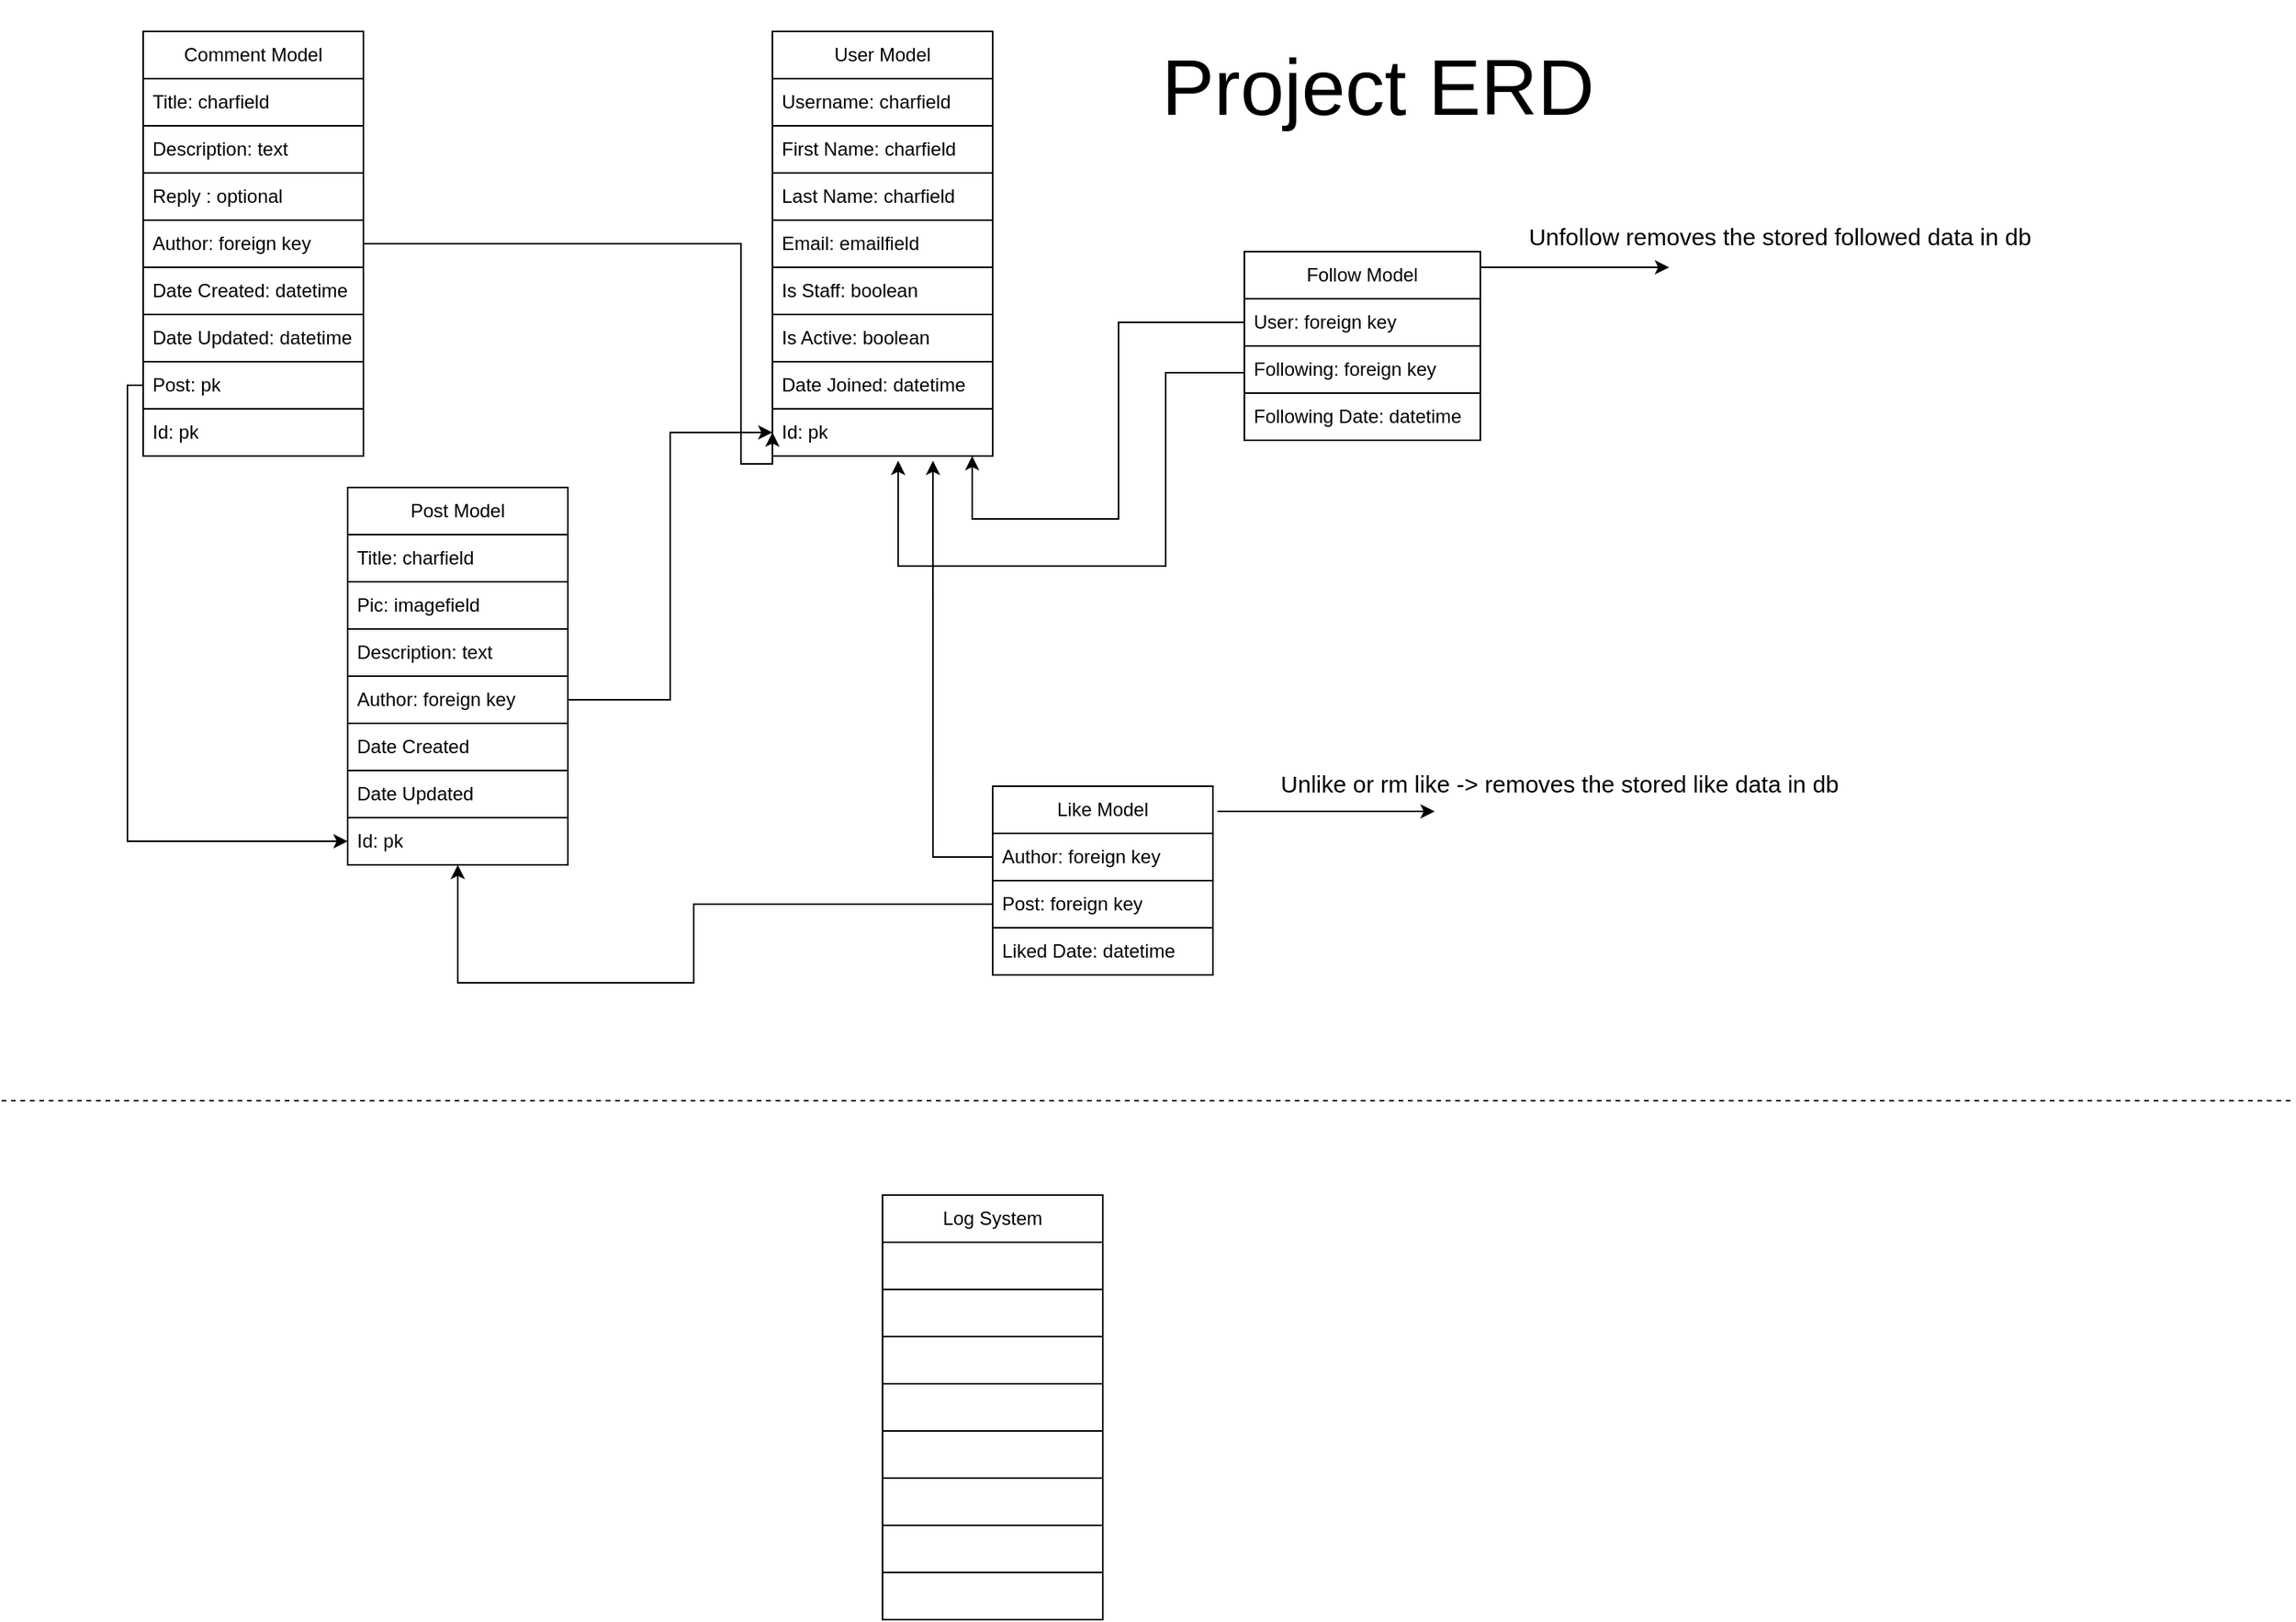 <mxfile version="24.7.14">
  <diagram name="Page-1" id="x7aqIDVy17dH3aTkpOdf">
    <mxGraphModel dx="3088" dy="675" grid="1" gridSize="10" guides="1" tooltips="1" connect="1" arrows="1" fold="1" page="1" pageScale="1" pageWidth="1654" pageHeight="1169" math="0" shadow="0">
      <root>
        <mxCell id="0" />
        <mxCell id="1" parent="0" />
        <mxCell id="oGMS3Zo7ZqheVyag8jF_-1" value="&lt;font style=&quot;font-size: 50px;&quot;&gt;Project ERD&lt;/font&gt;" style="text;html=1;align=center;verticalAlign=middle;whiteSpace=wrap;rounded=0;" parent="1" vertex="1">
          <mxGeometry x="710" y="20" width="310" height="110" as="geometry" />
        </mxCell>
        <mxCell id="oGMS3Zo7ZqheVyag8jF_-89" value="" style="group" parent="1" vertex="1" connectable="0">
          <mxGeometry x="780" y="180" width="150" height="120" as="geometry" />
        </mxCell>
        <mxCell id="oGMS3Zo7ZqheVyag8jF_-36" value="Follow Model" style="swimlane;fontStyle=0;childLayout=stackLayout;horizontal=1;startSize=30;horizontalStack=0;resizeParent=1;resizeParentMax=0;resizeLast=0;collapsible=1;marginBottom=0;whiteSpace=wrap;html=1;container=0;" parent="oGMS3Zo7ZqheVyag8jF_-89" vertex="1">
          <mxGeometry width="150" height="120" as="geometry" />
        </mxCell>
        <mxCell id="oGMS3Zo7ZqheVyag8jF_-41" value="User: foreign key" style="text;strokeColor=default;fillColor=none;align=left;verticalAlign=middle;spacingLeft=4;spacingRight=4;overflow=hidden;points=[[0,0.5],[1,0.5]];portConstraint=eastwest;rotatable=0;whiteSpace=wrap;html=1;" parent="oGMS3Zo7ZqheVyag8jF_-89" vertex="1">
          <mxGeometry y="30" width="150" height="30" as="geometry" />
        </mxCell>
        <mxCell id="oGMS3Zo7ZqheVyag8jF_-42" value="Following: foreign key" style="text;strokeColor=default;fillColor=none;align=left;verticalAlign=middle;spacingLeft=4;spacingRight=4;overflow=hidden;points=[[0,0.5],[1,0.5]];portConstraint=eastwest;rotatable=0;whiteSpace=wrap;html=1;" parent="oGMS3Zo7ZqheVyag8jF_-89" vertex="1">
          <mxGeometry y="60" width="150" height="30" as="geometry" />
        </mxCell>
        <mxCell id="oGMS3Zo7ZqheVyag8jF_-43" value="Following Date: datetime" style="text;strokeColor=none;fillColor=none;align=left;verticalAlign=middle;spacingLeft=4;spacingRight=4;overflow=hidden;points=[[0,0.5],[1,0.5]];portConstraint=eastwest;rotatable=0;whiteSpace=wrap;html=1;" parent="oGMS3Zo7ZqheVyag8jF_-89" vertex="1">
          <mxGeometry y="90" width="150" height="30" as="geometry" />
        </mxCell>
        <mxCell id="oGMS3Zo7ZqheVyag8jF_-91" value="" style="edgeStyle=orthogonalEdgeStyle;rounded=0;orthogonalLoop=1;jettySize=auto;html=1;" parent="1" edge="1">
          <mxGeometry relative="1" as="geometry">
            <mxPoint x="930" y="190" as="sourcePoint" />
            <mxPoint x="1050" y="190" as="targetPoint" />
            <Array as="points">
              <mxPoint x="1030" y="190" />
              <mxPoint x="1030" y="190" />
            </Array>
          </mxGeometry>
        </mxCell>
        <mxCell id="oGMS3Zo7ZqheVyag8jF_-92" value="Unfollow removes the stored followed data in db" style="edgeLabel;html=1;align=center;verticalAlign=middle;resizable=0;points=[];fontSize=15;" parent="oGMS3Zo7ZqheVyag8jF_-91" vertex="1" connectable="0">
          <mxGeometry x="0.993" y="-1" relative="1" as="geometry">
            <mxPoint x="70" y="-21" as="offset" />
          </mxGeometry>
        </mxCell>
        <mxCell id="oGMS3Zo7ZqheVyag8jF_-93" value="" style="group" parent="1" vertex="1" connectable="0">
          <mxGeometry x="620" y="520" width="140" height="120" as="geometry" />
        </mxCell>
        <mxCell id="oGMS3Zo7ZqheVyag8jF_-65" value="Like Model" style="swimlane;fontStyle=0;childLayout=stackLayout;horizontal=1;startSize=30;horizontalStack=0;resizeParent=1;resizeParentMax=0;resizeLast=0;collapsible=1;marginBottom=0;whiteSpace=wrap;html=1;container=0;" parent="oGMS3Zo7ZqheVyag8jF_-93" vertex="1">
          <mxGeometry width="140" height="120" as="geometry" />
        </mxCell>
        <mxCell id="oGMS3Zo7ZqheVyag8jF_-70" value="Author: foreign key" style="text;strokeColor=default;fillColor=none;align=left;verticalAlign=middle;spacingLeft=4;spacingRight=4;overflow=hidden;points=[[0,0.5],[1,0.5]];portConstraint=eastwest;rotatable=0;whiteSpace=wrap;html=1;" parent="oGMS3Zo7ZqheVyag8jF_-93" vertex="1">
          <mxGeometry y="30" width="140" height="30" as="geometry" />
        </mxCell>
        <mxCell id="oGMS3Zo7ZqheVyag8jF_-71" value="Post: foreign key" style="text;strokeColor=default;fillColor=none;align=left;verticalAlign=middle;spacingLeft=4;spacingRight=4;overflow=hidden;points=[[0,0.5],[1,0.5]];portConstraint=eastwest;rotatable=0;whiteSpace=wrap;html=1;" parent="oGMS3Zo7ZqheVyag8jF_-93" vertex="1">
          <mxGeometry y="60" width="140" height="30" as="geometry" />
        </mxCell>
        <mxCell id="oGMS3Zo7ZqheVyag8jF_-72" value="Liked Date: datetime" style="text;strokeColor=none;fillColor=none;align=left;verticalAlign=middle;spacingLeft=4;spacingRight=4;overflow=hidden;points=[[0,0.5],[1,0.5]];portConstraint=eastwest;rotatable=0;whiteSpace=wrap;html=1;" parent="oGMS3Zo7ZqheVyag8jF_-93" vertex="1">
          <mxGeometry y="90" width="140" height="30" as="geometry" />
        </mxCell>
        <mxCell id="oGMS3Zo7ZqheVyag8jF_-106" value="&lt;span style=&quot;color: rgb(0, 0, 0); font-family: Helvetica; font-size: 15px; font-style: normal; font-variant-ligatures: normal; font-variant-caps: normal; font-weight: 400; letter-spacing: normal; orphans: 2; text-align: center; text-indent: 0px; text-transform: none; widows: 2; word-spacing: 0px; -webkit-text-stroke-width: 0px; white-space: nowrap; background-color: rgb(255, 255, 255); text-decoration-thickness: initial; text-decoration-style: initial; text-decoration-color: initial; display: inline !important; float: none;&quot;&gt;Unlike or rm like -&amp;gt; removes the stored like data in db&lt;/span&gt;" style="edgeStyle=orthogonalEdgeStyle;rounded=0;orthogonalLoop=1;jettySize=auto;html=1;exitX=1.021;exitY=0.133;exitDx=0;exitDy=0;exitPerimeter=0;" parent="1" source="oGMS3Zo7ZqheVyag8jF_-65" edge="1">
          <mxGeometry x="1" y="82" relative="1" as="geometry">
            <mxPoint x="741" y="518" as="sourcePoint" />
            <mxPoint x="901" y="536" as="targetPoint" />
            <mxPoint x="80" y="64" as="offset" />
          </mxGeometry>
        </mxCell>
        <mxCell id="oGMS3Zo7ZqheVyag8jF_-118" value="" style="group" parent="1" vertex="1" connectable="0">
          <mxGeometry x="80" y="40" width="140" height="270" as="geometry" />
        </mxCell>
        <mxCell id="oGMS3Zo7ZqheVyag8jF_-114" value="" style="group" parent="oGMS3Zo7ZqheVyag8jF_-118" vertex="1" connectable="0">
          <mxGeometry width="140" height="240" as="geometry" />
        </mxCell>
        <mxCell id="oGMS3Zo7ZqheVyag8jF_-79" value="Comment Model" style="swimlane;fontStyle=0;childLayout=stackLayout;horizontal=1;startSize=30;horizontalStack=0;resizeParent=1;resizeParentMax=0;resizeLast=0;collapsible=1;marginBottom=0;whiteSpace=wrap;html=1;container=0;" parent="oGMS3Zo7ZqheVyag8jF_-114" vertex="1">
          <mxGeometry width="140" height="120" as="geometry" />
        </mxCell>
        <mxCell id="oGMS3Zo7ZqheVyag8jF_-80" value="Author: foreign key" style="text;align=left;verticalAlign=middle;spacingLeft=4;spacingRight=4;overflow=hidden;points=[[0,0.5],[1,0.5]];portConstraint=eastwest;rotatable=0;whiteSpace=wrap;html=1;shadow=0;rounded=0;strokeWidth=1;strokeColor=default;container=0;" parent="oGMS3Zo7ZqheVyag8jF_-114" vertex="1">
          <mxGeometry y="120" width="140" height="30" as="geometry" />
        </mxCell>
        <mxCell id="oGMS3Zo7ZqheVyag8jF_-81" value="Date Created: datetime" style="text;align=left;verticalAlign=middle;spacingLeft=4;spacingRight=4;overflow=hidden;points=[[0,0.5],[1,0.5]];portConstraint=eastwest;rotatable=0;whiteSpace=wrap;html=1;shadow=0;rounded=0;strokeWidth=1;strokeColor=default;container=0;" parent="oGMS3Zo7ZqheVyag8jF_-114" vertex="1">
          <mxGeometry y="150" width="140" height="30" as="geometry" />
        </mxCell>
        <mxCell id="oGMS3Zo7ZqheVyag8jF_-82" value="Date Updated: datetime" style="text;align=left;verticalAlign=middle;spacingLeft=4;spacingRight=4;overflow=hidden;points=[[0,0.5],[1,0.5]];portConstraint=eastwest;rotatable=0;whiteSpace=wrap;html=1;shadow=0;rounded=0;strokeWidth=1;strokeColor=default;container=0;" parent="oGMS3Zo7ZqheVyag8jF_-114" vertex="1">
          <mxGeometry y="180" width="140" height="30" as="geometry" />
        </mxCell>
        <mxCell id="oGMS3Zo7ZqheVyag8jF_-84" value="Title: charfield" style="text;strokeColor=default;fillColor=none;align=left;verticalAlign=middle;spacingLeft=4;spacingRight=4;overflow=hidden;points=[[0,0.5],[1,0.5]];portConstraint=eastwest;rotatable=0;whiteSpace=wrap;html=1;" parent="oGMS3Zo7ZqheVyag8jF_-114" vertex="1">
          <mxGeometry y="30" width="140" height="30" as="geometry" />
        </mxCell>
        <mxCell id="oGMS3Zo7ZqheVyag8jF_-85" value="Description: text" style="text;strokeColor=default;fillColor=none;align=left;verticalAlign=middle;spacingLeft=4;spacingRight=4;overflow=hidden;points=[[0,0.5],[1,0.5]];portConstraint=eastwest;rotatable=0;whiteSpace=wrap;html=1;" parent="oGMS3Zo7ZqheVyag8jF_-114" vertex="1">
          <mxGeometry y="60" width="140" height="30" as="geometry" />
        </mxCell>
        <mxCell id="oGMS3Zo7ZqheVyag8jF_-86" value="Reply : optional" style="text;strokeColor=none;fillColor=none;align=left;verticalAlign=middle;spacingLeft=4;spacingRight=4;overflow=hidden;points=[[0,0.5],[1,0.5]];portConstraint=eastwest;rotatable=0;whiteSpace=wrap;html=1;" parent="oGMS3Zo7ZqheVyag8jF_-114" vertex="1">
          <mxGeometry y="90" width="140" height="30" as="geometry" />
        </mxCell>
        <mxCell id="oGMS3Zo7ZqheVyag8jF_-113" value="Post: pk" style="text;align=left;verticalAlign=middle;spacingLeft=4;spacingRight=4;overflow=hidden;points=[[0,0.5],[1,0.5]];portConstraint=eastwest;rotatable=0;whiteSpace=wrap;html=1;shadow=0;rounded=0;strokeWidth=1;strokeColor=default;container=0;" parent="oGMS3Zo7ZqheVyag8jF_-114" vertex="1">
          <mxGeometry y="210" width="140" height="30" as="geometry" />
        </mxCell>
        <mxCell id="oGMS3Zo7ZqheVyag8jF_-117" value="Id: pk" style="text;align=left;verticalAlign=middle;spacingLeft=4;spacingRight=4;overflow=hidden;points=[[0,0.5],[1,0.5]];portConstraint=eastwest;rotatable=0;whiteSpace=wrap;html=1;shadow=0;rounded=0;strokeWidth=1;strokeColor=default;container=0;" parent="oGMS3Zo7ZqheVyag8jF_-118" vertex="1">
          <mxGeometry y="240" width="140" height="30" as="geometry" />
        </mxCell>
        <mxCell id="oGMS3Zo7ZqheVyag8jF_-120" value="" style="edgeStyle=orthogonalEdgeStyle;rounded=0;orthogonalLoop=1;jettySize=auto;html=1;entryX=0;entryY=0.5;entryDx=0;entryDy=0;exitX=0;exitY=0.5;exitDx=0;exitDy=0;" parent="1" source="oGMS3Zo7ZqheVyag8jF_-113" target="oGMS3Zo7ZqheVyag8jF_-123" edge="1">
          <mxGeometry relative="1" as="geometry">
            <mxPoint x="220" y="345" as="targetPoint" />
            <Array as="points">
              <mxPoint x="70" y="265" />
              <mxPoint x="70" y="555" />
            </Array>
          </mxGeometry>
        </mxCell>
        <mxCell id="oGMS3Zo7ZqheVyag8jF_-122" value="" style="group" parent="1" vertex="1" connectable="0">
          <mxGeometry x="480" y="40" width="140" height="280" as="geometry" />
        </mxCell>
        <mxCell id="oGMS3Zo7ZqheVyag8jF_-16" value="" style="group" parent="oGMS3Zo7ZqheVyag8jF_-122" vertex="1" connectable="0">
          <mxGeometry width="140" height="240" as="geometry" />
        </mxCell>
        <mxCell id="oGMS3Zo7ZqheVyag8jF_-2" value="User Model" style="swimlane;fontStyle=0;childLayout=stackLayout;horizontal=1;startSize=30;horizontalStack=0;resizeParent=1;resizeParentMax=0;resizeLast=0;collapsible=1;marginBottom=0;whiteSpace=wrap;html=1;container=0;" parent="oGMS3Zo7ZqheVyag8jF_-16" vertex="1">
          <mxGeometry width="140" height="120" as="geometry">
            <mxRectangle width="100" height="30" as="alternateBounds" />
          </mxGeometry>
        </mxCell>
        <mxCell id="oGMS3Zo7ZqheVyag8jF_-11" value="Email: emailfield" style="text;align=left;verticalAlign=middle;spacingLeft=4;spacingRight=4;overflow=hidden;points=[[0,0.5],[1,0.5]];portConstraint=eastwest;rotatable=0;whiteSpace=wrap;html=1;shadow=0;rounded=0;strokeWidth=1;strokeColor=default;container=0;" parent="oGMS3Zo7ZqheVyag8jF_-16" vertex="1">
          <mxGeometry y="120" width="140" height="30" as="geometry" />
        </mxCell>
        <mxCell id="oGMS3Zo7ZqheVyag8jF_-12" value="Is Staff: boolean" style="text;align=left;verticalAlign=middle;spacingLeft=4;spacingRight=4;overflow=hidden;points=[[0,0.5],[1,0.5]];portConstraint=eastwest;rotatable=0;whiteSpace=wrap;html=1;shadow=0;rounded=0;strokeWidth=1;strokeColor=default;container=0;" parent="oGMS3Zo7ZqheVyag8jF_-16" vertex="1">
          <mxGeometry y="150" width="140" height="30" as="geometry" />
        </mxCell>
        <mxCell id="oGMS3Zo7ZqheVyag8jF_-13" value="Is Active: boolean" style="text;align=left;verticalAlign=middle;spacingLeft=4;spacingRight=4;overflow=hidden;points=[[0,0.5],[1,0.5]];portConstraint=eastwest;rotatable=0;whiteSpace=wrap;html=1;shadow=0;rounded=0;strokeWidth=1;strokeColor=default;container=0;" parent="oGMS3Zo7ZqheVyag8jF_-16" vertex="1">
          <mxGeometry y="180" width="140" height="30" as="geometry" />
        </mxCell>
        <mxCell id="oGMS3Zo7ZqheVyag8jF_-14" value="Date Joined: datetime" style="text;align=left;verticalAlign=middle;spacingLeft=4;spacingRight=4;overflow=hidden;points=[[0,0.5],[1,0.5]];portConstraint=eastwest;rotatable=0;whiteSpace=wrap;html=1;shadow=0;rounded=0;strokeWidth=1;strokeColor=default;container=0;" parent="oGMS3Zo7ZqheVyag8jF_-16" vertex="1">
          <mxGeometry y="210" width="140" height="30" as="geometry" />
        </mxCell>
        <mxCell id="oGMS3Zo7ZqheVyag8jF_-3" value="Username: charfield" style="text;strokeColor=default;fillColor=none;align=left;verticalAlign=middle;spacingLeft=4;spacingRight=4;overflow=hidden;points=[[0,0.5],[1,0.5]];portConstraint=eastwest;rotatable=0;whiteSpace=wrap;html=1;" parent="oGMS3Zo7ZqheVyag8jF_-16" vertex="1">
          <mxGeometry y="30" width="140" height="30" as="geometry" />
        </mxCell>
        <mxCell id="oGMS3Zo7ZqheVyag8jF_-4" value="First Name: charfield" style="text;strokeColor=default;fillColor=none;align=left;verticalAlign=middle;spacingLeft=4;spacingRight=4;overflow=hidden;points=[[0,0.5],[1,0.5]];portConstraint=eastwest;rotatable=0;whiteSpace=wrap;html=1;" parent="oGMS3Zo7ZqheVyag8jF_-16" vertex="1">
          <mxGeometry y="60" width="140" height="30" as="geometry" />
        </mxCell>
        <mxCell id="oGMS3Zo7ZqheVyag8jF_-5" value="Last Name: charfield" style="text;strokeColor=none;fillColor=none;align=left;verticalAlign=middle;spacingLeft=4;spacingRight=4;overflow=hidden;points=[[0,0.5],[1,0.5]];portConstraint=eastwest;rotatable=0;whiteSpace=wrap;html=1;" parent="oGMS3Zo7ZqheVyag8jF_-16" vertex="1">
          <mxGeometry y="90" width="140" height="30" as="geometry" />
        </mxCell>
        <mxCell id="oGMS3Zo7ZqheVyag8jF_-121" value="Id: pk" style="text;align=left;verticalAlign=middle;spacingLeft=4;spacingRight=4;overflow=hidden;points=[[0,0.5],[1,0.5]];portConstraint=eastwest;rotatable=0;whiteSpace=wrap;html=1;shadow=0;rounded=0;strokeWidth=1;strokeColor=default;container=0;" parent="oGMS3Zo7ZqheVyag8jF_-122" vertex="1">
          <mxGeometry y="240" width="140" height="30" as="geometry" />
        </mxCell>
        <mxCell id="oGMS3Zo7ZqheVyag8jF_-126" value="" style="edgeStyle=orthogonalEdgeStyle;rounded=0;orthogonalLoop=1;jettySize=auto;html=1;entryX=0;entryY=0.5;entryDx=0;entryDy=0;" parent="1" source="oGMS3Zo7ZqheVyag8jF_-19" target="oGMS3Zo7ZqheVyag8jF_-121" edge="1">
          <mxGeometry relative="1" as="geometry">
            <mxPoint x="160" y="545" as="targetPoint" />
          </mxGeometry>
        </mxCell>
        <mxCell id="oGMS3Zo7ZqheVyag8jF_-128" value="" style="edgeStyle=orthogonalEdgeStyle;rounded=0;orthogonalLoop=1;jettySize=auto;html=1;entryX=0;entryY=0.5;entryDx=0;entryDy=0;" parent="1" source="oGMS3Zo7ZqheVyag8jF_-80" target="oGMS3Zo7ZqheVyag8jF_-121" edge="1">
          <mxGeometry relative="1" as="geometry">
            <mxPoint x="370" y="255" as="targetPoint" />
            <Array as="points">
              <mxPoint x="460" y="175" />
              <mxPoint x="460" y="315" />
            </Array>
          </mxGeometry>
        </mxCell>
        <mxCell id="oGMS3Zo7ZqheVyag8jF_-130" value="" style="edgeStyle=orthogonalEdgeStyle;rounded=0;orthogonalLoop=1;jettySize=auto;html=1;entryX=0.907;entryY=1;entryDx=0;entryDy=0;entryPerimeter=0;" parent="1" source="oGMS3Zo7ZqheVyag8jF_-41" target="oGMS3Zo7ZqheVyag8jF_-121" edge="1">
          <mxGeometry relative="1" as="geometry">
            <mxPoint x="670" y="225" as="targetPoint" />
            <Array as="points">
              <mxPoint x="700" y="225" />
              <mxPoint x="700" y="350" />
              <mxPoint x="607" y="350" />
            </Array>
          </mxGeometry>
        </mxCell>
        <mxCell id="oGMS3Zo7ZqheVyag8jF_-132" value="" style="edgeStyle=orthogonalEdgeStyle;rounded=0;orthogonalLoop=1;jettySize=auto;html=1;entryX=0.571;entryY=1.1;entryDx=0;entryDy=0;entryPerimeter=0;" parent="1" target="oGMS3Zo7ZqheVyag8jF_-121" edge="1">
          <mxGeometry relative="1" as="geometry">
            <mxPoint x="780" y="257" as="sourcePoint" />
            <mxPoint x="560" y="330" as="targetPoint" />
            <Array as="points">
              <mxPoint x="730" y="257" />
              <mxPoint x="730" y="380" />
              <mxPoint x="560" y="380" />
            </Array>
          </mxGeometry>
        </mxCell>
        <mxCell id="oGMS3Zo7ZqheVyag8jF_-137" value="" style="edgeStyle=orthogonalEdgeStyle;rounded=0;orthogonalLoop=1;jettySize=auto;html=1;entryX=0.729;entryY=1.1;entryDx=0;entryDy=0;entryPerimeter=0;" parent="1" source="oGMS3Zo7ZqheVyag8jF_-70" target="oGMS3Zo7ZqheVyag8jF_-121" edge="1">
          <mxGeometry relative="1" as="geometry">
            <mxPoint x="580" y="375" as="targetPoint" />
            <Array as="points">
              <mxPoint x="582" y="565" />
            </Array>
          </mxGeometry>
        </mxCell>
        <mxCell id="oGMS3Zo7ZqheVyag8jF_-139" value="" style="edgeStyle=orthogonalEdgeStyle;rounded=0;orthogonalLoop=1;jettySize=auto;html=1;" parent="1" source="oGMS3Zo7ZqheVyag8jF_-71" target="oGMS3Zo7ZqheVyag8jF_-123" edge="1">
          <mxGeometry relative="1" as="geometry">
            <mxPoint x="670" y="405" as="targetPoint" />
            <Array as="points">
              <mxPoint x="430" y="595" />
              <mxPoint x="430" y="645" />
              <mxPoint x="280" y="645" />
            </Array>
          </mxGeometry>
        </mxCell>
        <mxCell id="oGMS3Zo7ZqheVyag8jF_-144" value="" style="group" parent="1" vertex="1" connectable="0">
          <mxGeometry x="550" y="780" width="140" height="270" as="geometry" />
        </mxCell>
        <mxCell id="oGMS3Zo7ZqheVyag8jF_-145" value="" style="group" parent="oGMS3Zo7ZqheVyag8jF_-144" vertex="1" connectable="0">
          <mxGeometry width="140" height="240" as="geometry" />
        </mxCell>
        <mxCell id="oGMS3Zo7ZqheVyag8jF_-146" value="Log System" style="swimlane;fontStyle=0;childLayout=stackLayout;horizontal=1;startSize=30;horizontalStack=0;resizeParent=1;resizeParentMax=0;resizeLast=0;collapsible=1;marginBottom=0;whiteSpace=wrap;html=1;container=0;" parent="oGMS3Zo7ZqheVyag8jF_-145" vertex="1">
          <mxGeometry width="140" height="120" as="geometry" />
        </mxCell>
        <mxCell id="oGMS3Zo7ZqheVyag8jF_-147" value="" style="text;align=left;verticalAlign=middle;spacingLeft=4;spacingRight=4;overflow=hidden;points=[[0,0.5],[1,0.5]];portConstraint=eastwest;rotatable=0;whiteSpace=wrap;html=1;shadow=0;rounded=0;strokeWidth=1;strokeColor=default;container=0;" parent="oGMS3Zo7ZqheVyag8jF_-145" vertex="1">
          <mxGeometry y="120" width="140" height="30" as="geometry" />
        </mxCell>
        <mxCell id="oGMS3Zo7ZqheVyag8jF_-148" value="" style="text;align=left;verticalAlign=middle;spacingLeft=4;spacingRight=4;overflow=hidden;points=[[0,0.5],[1,0.5]];portConstraint=eastwest;rotatable=0;whiteSpace=wrap;html=1;shadow=0;rounded=0;strokeWidth=1;strokeColor=default;container=0;" parent="oGMS3Zo7ZqheVyag8jF_-145" vertex="1">
          <mxGeometry y="150" width="140" height="30" as="geometry" />
        </mxCell>
        <mxCell id="oGMS3Zo7ZqheVyag8jF_-149" value="" style="text;align=left;verticalAlign=middle;spacingLeft=4;spacingRight=4;overflow=hidden;points=[[0,0.5],[1,0.5]];portConstraint=eastwest;rotatable=0;whiteSpace=wrap;html=1;shadow=0;rounded=0;strokeWidth=1;strokeColor=default;container=0;" parent="oGMS3Zo7ZqheVyag8jF_-145" vertex="1">
          <mxGeometry y="180" width="140" height="30" as="geometry" />
        </mxCell>
        <mxCell id="oGMS3Zo7ZqheVyag8jF_-150" value="" style="text;align=left;verticalAlign=middle;spacingLeft=4;spacingRight=4;overflow=hidden;points=[[0,0.5],[1,0.5]];portConstraint=eastwest;rotatable=0;whiteSpace=wrap;html=1;shadow=0;rounded=0;strokeWidth=1;strokeColor=default;container=0;" parent="oGMS3Zo7ZqheVyag8jF_-145" vertex="1">
          <mxGeometry y="210" width="140" height="30" as="geometry" />
        </mxCell>
        <mxCell id="oGMS3Zo7ZqheVyag8jF_-151" value="" style="text;strokeColor=default;fillColor=none;align=left;verticalAlign=middle;spacingLeft=4;spacingRight=4;overflow=hidden;points=[[0,0.5],[1,0.5]];portConstraint=eastwest;rotatable=0;whiteSpace=wrap;html=1;" parent="oGMS3Zo7ZqheVyag8jF_-145" vertex="1">
          <mxGeometry y="30" width="140" height="30" as="geometry" />
        </mxCell>
        <mxCell id="oGMS3Zo7ZqheVyag8jF_-152" value="" style="text;strokeColor=default;fillColor=none;align=left;verticalAlign=middle;spacingLeft=4;spacingRight=4;overflow=hidden;points=[[0,0.5],[1,0.5]];portConstraint=eastwest;rotatable=0;whiteSpace=wrap;html=1;" parent="oGMS3Zo7ZqheVyag8jF_-145" vertex="1">
          <mxGeometry y="60" width="140" height="30" as="geometry" />
        </mxCell>
        <mxCell id="oGMS3Zo7ZqheVyag8jF_-154" value="" style="text;align=left;verticalAlign=middle;spacingLeft=4;spacingRight=4;overflow=hidden;points=[[0,0.5],[1,0.5]];portConstraint=eastwest;rotatable=0;whiteSpace=wrap;html=1;shadow=0;rounded=0;strokeWidth=1;strokeColor=default;container=0;" parent="oGMS3Zo7ZqheVyag8jF_-144" vertex="1">
          <mxGeometry y="240" width="140" height="30" as="geometry" />
        </mxCell>
        <mxCell id="oGMS3Zo7ZqheVyag8jF_-155" value="" style="endArrow=none;dashed=1;html=1;rounded=0;" parent="1" edge="1">
          <mxGeometry width="50" height="50" relative="1" as="geometry">
            <mxPoint x="-10" y="720" as="sourcePoint" />
            <mxPoint x="1446" y="720" as="targetPoint" />
          </mxGeometry>
        </mxCell>
        <mxCell id="oGMS3Zo7ZqheVyag8jF_-17" value="" style="group" parent="1" vertex="1" connectable="0">
          <mxGeometry x="210" y="330" width="140" height="240" as="geometry" />
        </mxCell>
        <mxCell id="7i9hANt-WhcfdzAU3B-O-6" value="" style="group" vertex="1" connectable="0" parent="oGMS3Zo7ZqheVyag8jF_-17">
          <mxGeometry width="140" height="240" as="geometry" />
        </mxCell>
        <mxCell id="oGMS3Zo7ZqheVyag8jF_-18" value="Post Model" style="swimlane;fontStyle=0;childLayout=stackLayout;horizontal=1;startSize=30;horizontalStack=0;resizeParent=1;resizeParentMax=0;resizeLast=0;collapsible=1;marginBottom=0;whiteSpace=wrap;html=1;container=0;" parent="7i9hANt-WhcfdzAU3B-O-6" vertex="1">
          <mxGeometry width="140" height="120" as="geometry" />
        </mxCell>
        <mxCell id="oGMS3Zo7ZqheVyag8jF_-19" value="Author: foreign key" style="text;align=left;verticalAlign=middle;spacingLeft=4;spacingRight=4;overflow=hidden;points=[[0,0.5],[1,0.5]];portConstraint=eastwest;rotatable=0;whiteSpace=wrap;html=1;shadow=0;rounded=0;strokeWidth=1;strokeColor=default;container=0;" parent="7i9hANt-WhcfdzAU3B-O-6" vertex="1">
          <mxGeometry y="120" width="140" height="30" as="geometry" />
        </mxCell>
        <mxCell id="oGMS3Zo7ZqheVyag8jF_-20" value="Date Created" style="text;align=left;verticalAlign=middle;spacingLeft=4;spacingRight=4;overflow=hidden;points=[[0,0.5],[1,0.5]];portConstraint=eastwest;rotatable=0;whiteSpace=wrap;html=1;shadow=0;rounded=0;strokeWidth=1;strokeColor=default;container=0;" parent="7i9hANt-WhcfdzAU3B-O-6" vertex="1">
          <mxGeometry y="150" width="140" height="30" as="geometry" />
        </mxCell>
        <mxCell id="oGMS3Zo7ZqheVyag8jF_-21" value="Date Updated" style="text;align=left;verticalAlign=middle;spacingLeft=4;spacingRight=4;overflow=hidden;points=[[0,0.5],[1,0.5]];portConstraint=eastwest;rotatable=0;whiteSpace=wrap;html=1;shadow=0;rounded=0;strokeWidth=1;strokeColor=default;container=0;" parent="7i9hANt-WhcfdzAU3B-O-6" vertex="1">
          <mxGeometry y="180" width="140" height="30" as="geometry" />
        </mxCell>
        <mxCell id="oGMS3Zo7ZqheVyag8jF_-23" value="Title: charfield" style="text;strokeColor=default;fillColor=none;align=left;verticalAlign=middle;spacingLeft=4;spacingRight=4;overflow=hidden;points=[[0,0.5],[1,0.5]];portConstraint=eastwest;rotatable=0;whiteSpace=wrap;html=1;" parent="7i9hANt-WhcfdzAU3B-O-6" vertex="1">
          <mxGeometry y="30" width="140" height="30" as="geometry" />
        </mxCell>
        <mxCell id="oGMS3Zo7ZqheVyag8jF_-24" value="Pic: imagefield" style="text;strokeColor=default;fillColor=none;align=left;verticalAlign=middle;spacingLeft=4;spacingRight=4;overflow=hidden;points=[[0,0.5],[1,0.5]];portConstraint=eastwest;rotatable=0;whiteSpace=wrap;html=1;" parent="7i9hANt-WhcfdzAU3B-O-6" vertex="1">
          <mxGeometry y="60" width="140" height="30" as="geometry" />
        </mxCell>
        <mxCell id="oGMS3Zo7ZqheVyag8jF_-25" value="Description: text" style="text;strokeColor=none;fillColor=none;align=left;verticalAlign=middle;spacingLeft=4;spacingRight=4;overflow=hidden;points=[[0,0.5],[1,0.5]];portConstraint=eastwest;rotatable=0;whiteSpace=wrap;html=1;" parent="7i9hANt-WhcfdzAU3B-O-6" vertex="1">
          <mxGeometry y="90" width="140" height="30" as="geometry" />
        </mxCell>
        <mxCell id="oGMS3Zo7ZqheVyag8jF_-123" value="Id: pk" style="text;align=left;verticalAlign=middle;spacingLeft=4;spacingRight=4;overflow=hidden;points=[[0,0.5],[1,0.5]];portConstraint=eastwest;rotatable=0;whiteSpace=wrap;html=1;shadow=0;rounded=0;strokeWidth=1;strokeColor=default;container=0;" parent="7i9hANt-WhcfdzAU3B-O-6" vertex="1">
          <mxGeometry y="210" width="140" height="30" as="geometry" />
        </mxCell>
      </root>
    </mxGraphModel>
  </diagram>
</mxfile>
